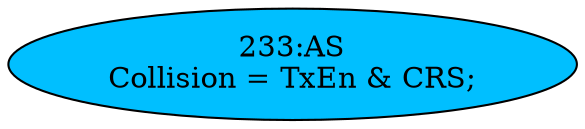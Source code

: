 strict digraph "" {
	node [label="\N"];
	"233:AS"	 [ast="<pyverilog.vparser.ast.Assign object at 0x7f104a56c190>",
		def_var="['Collision']",
		fillcolor=deepskyblue,
		label="233:AS
Collision = TxEn & CRS;",
		statements="[]",
		style=filled,
		typ=Assign,
		use_var="['TxEn', 'CRS']"];
}
